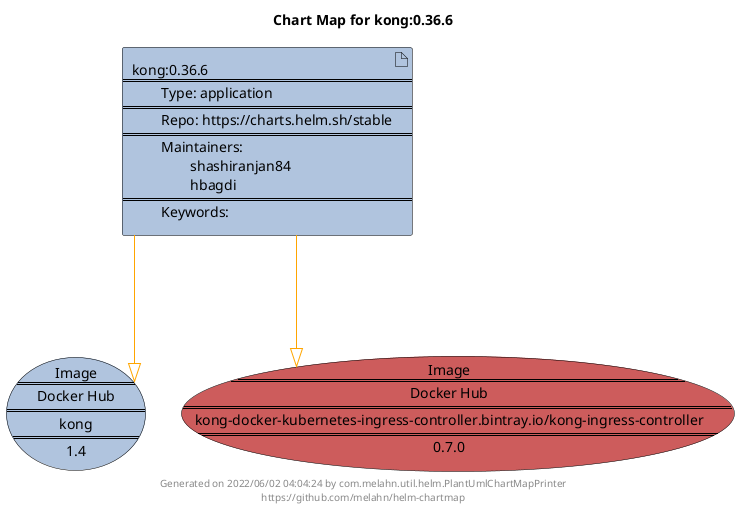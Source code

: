 @startuml
skinparam linetype ortho
skinparam backgroundColor white
skinparam usecaseBorderColor black
skinparam usecaseArrowColor LightSlateGray
skinparam artifactBorderColor black
skinparam artifactArrowColor LightSlateGray

title Chart Map for kong:0.36.6

'There is one referenced Helm Chart
artifact "kong:0.36.6\n====\n\tType: application\n====\n\tRepo: https://charts.helm.sh/stable\n====\n\tMaintainers: \n\t\tshashiranjan84\n\t\thbagdi\n====\n\tKeywords: " as kong_0_36_6 #LightSteelBlue

'There are 2 referenced Docker Images
usecase "Image\n====\nDocker Hub\n====\nkong\n====\n1.4" as kong_1_4 #LightSteelBlue
usecase "Image\n====\nDocker Hub\n====\nkong-docker-kubernetes-ingress-controller.bintray.io/kong-ingress-controller\n====\n0.7.0" as kong_docker_kubernetes_ingress_controller_bintray_io_kong_ingress_controller_0_7_0 #IndianRed

'Chart Dependencies
kong_0_36_6--[#orange]-|>kong_1_4
kong_0_36_6--[#orange]-|>kong_docker_kubernetes_ingress_controller_bintray_io_kong_ingress_controller_0_7_0

center footer Generated on 2022/06/02 04:04:24 by com.melahn.util.helm.PlantUmlChartMapPrinter\nhttps://github.com/melahn/helm-chartmap
@enduml
